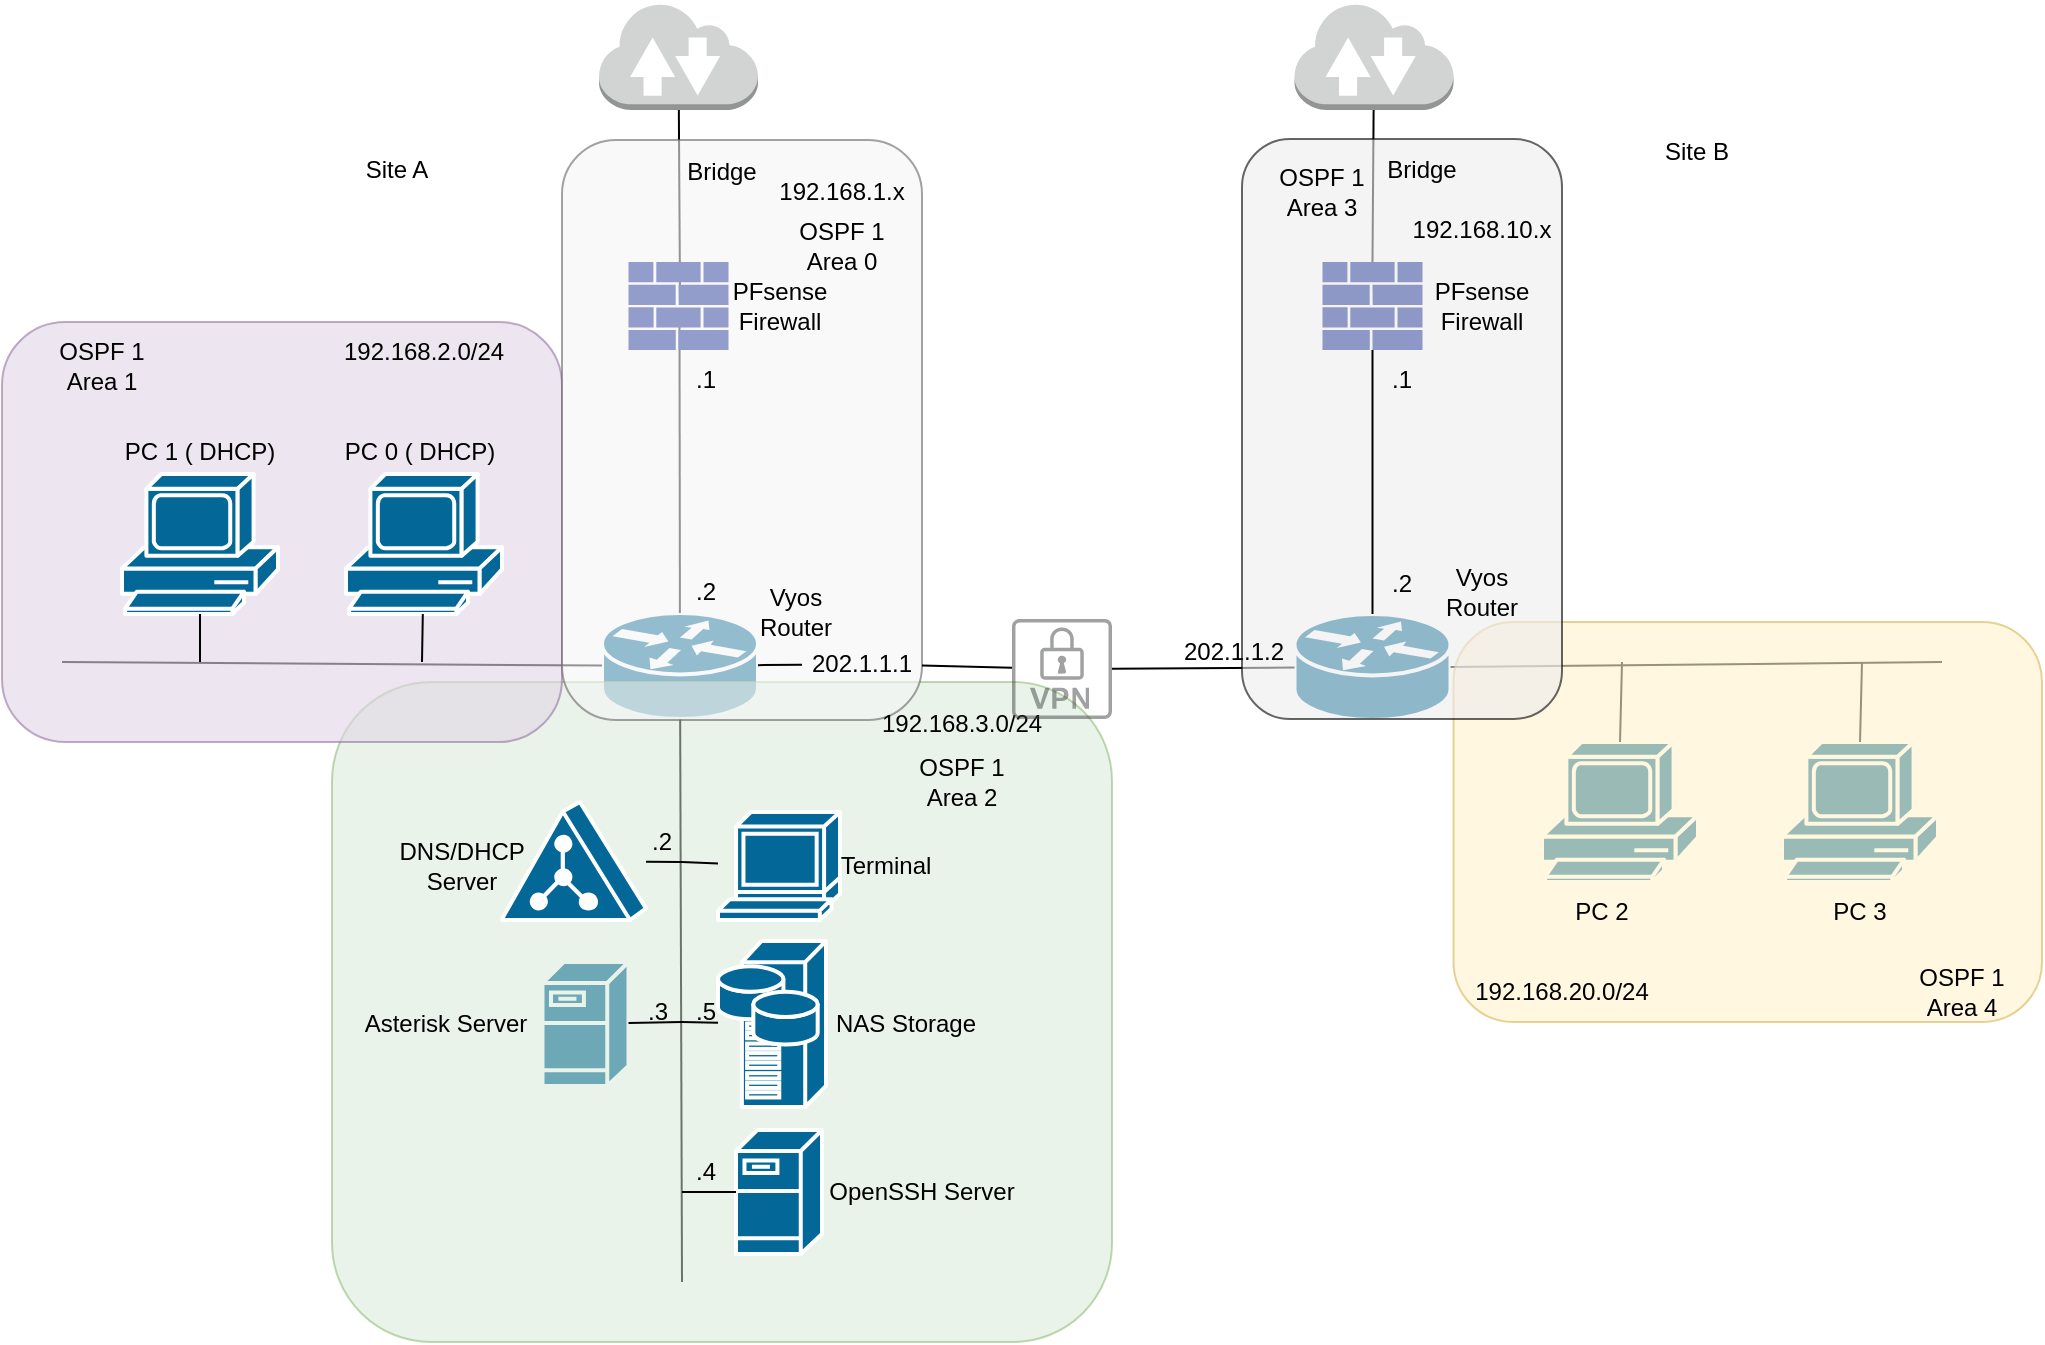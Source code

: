 <mxfile version="20.4.2" type="github">
  <diagram id="FbKItGeIctbUDUOzBeVz" name="Page-1">
    <mxGraphModel dx="1967" dy="1715" grid="1" gridSize="10" guides="1" tooltips="1" connect="1" arrows="1" fold="1" page="1" pageScale="1" pageWidth="850" pageHeight="1100" math="0" shadow="0">
      <root>
        <mxCell id="0" />
        <mxCell id="1" parent="0" />
        <mxCell id="5vOvow6yuVH0ytvlV-aj-1" value="" style="shape=mxgraph.cisco.routers.router;sketch=0;html=1;pointerEvents=1;dashed=0;fillColor=#036897;strokeColor=#ffffff;strokeWidth=2;verticalLabelPosition=bottom;verticalAlign=top;align=center;outlineConnect=0;" vertex="1" parent="1">
          <mxGeometry x="170" y="145.5" width="78" height="53" as="geometry" />
        </mxCell>
        <mxCell id="5vOvow6yuVH0ytvlV-aj-3" value="" style="endArrow=none;html=1;rounded=0;entryX=0.51;entryY=0.716;entryDx=0;entryDy=0;entryPerimeter=0;" edge="1" parent="1" source="5vOvow6yuVH0ytvlV-aj-1" target="5vOvow6yuVH0ytvlV-aj-26">
          <mxGeometry width="50" height="50" relative="1" as="geometry">
            <mxPoint x="400" y="330" as="sourcePoint" />
            <mxPoint x="155.963" y="17" as="targetPoint" />
          </mxGeometry>
        </mxCell>
        <mxCell id="5vOvow6yuVH0ytvlV-aj-4" value="" style="outlineConnect=0;dashed=0;verticalLabelPosition=bottom;verticalAlign=top;align=center;html=1;shape=mxgraph.aws3.internet_2;fillColor=#D2D3D3;gradientColor=none;" vertex="1" parent="1">
          <mxGeometry x="168.5" y="-160" width="79.5" height="54" as="geometry" />
        </mxCell>
        <mxCell id="5vOvow6yuVH0ytvlV-aj-5" value="" style="endArrow=none;html=1;rounded=0;exitX=0.515;exitY=0.341;exitDx=0;exitDy=0;exitPerimeter=0;" edge="1" parent="1" source="5vOvow6yuVH0ytvlV-aj-26" target="5vOvow6yuVH0ytvlV-aj-4">
          <mxGeometry width="50" height="50" relative="1" as="geometry">
            <mxPoint x="136.496" y="-29.029" as="sourcePoint" />
            <mxPoint x="450" y="80" as="targetPoint" />
          </mxGeometry>
        </mxCell>
        <mxCell id="5vOvow6yuVH0ytvlV-aj-11" value="" style="shape=mxgraph.cisco.routers.router;sketch=0;html=1;pointerEvents=1;dashed=0;fillColor=#036897;strokeColor=#ffffff;strokeWidth=2;verticalLabelPosition=bottom;verticalAlign=top;align=center;outlineConnect=0;" vertex="1" parent="1">
          <mxGeometry x="516.25" y="146" width="78" height="53" as="geometry" />
        </mxCell>
        <mxCell id="5vOvow6yuVH0ytvlV-aj-14" value="" style="outlineConnect=0;dashed=0;verticalLabelPosition=bottom;verticalAlign=top;align=center;html=1;shape=mxgraph.aws3.internet_2;fillColor=#D2D3D3;gradientColor=none;" vertex="1" parent="1">
          <mxGeometry x="516.25" y="-160" width="79.5" height="54" as="geometry" />
        </mxCell>
        <mxCell id="5vOvow6yuVH0ytvlV-aj-16" value="" style="endArrow=none;html=1;rounded=0;startArrow=none;" edge="1" parent="1" source="5vOvow6yuVH0ytvlV-aj-106" target="5vOvow6yuVH0ytvlV-aj-11">
          <mxGeometry width="50" height="50" relative="1" as="geometry">
            <mxPoint x="400" y="230" as="sourcePoint" />
            <mxPoint x="450" y="180" as="targetPoint" />
          </mxGeometry>
        </mxCell>
        <mxCell id="5vOvow6yuVH0ytvlV-aj-18" value="" style="shape=mxgraph.cisco.servers.fileserver;sketch=0;html=1;pointerEvents=1;dashed=0;fillColor=#036897;strokeColor=#ffffff;strokeWidth=2;verticalLabelPosition=bottom;verticalAlign=top;align=center;outlineConnect=0;" vertex="1" parent="1">
          <mxGeometry x="140.25" y="320" width="43" height="62" as="geometry" />
        </mxCell>
        <mxCell id="5vOvow6yuVH0ytvlV-aj-21" value="" style="endArrow=none;html=1;rounded=0;" edge="1" parent="1" target="5vOvow6yuVH0ytvlV-aj-1">
          <mxGeometry width="50" height="50" relative="1" as="geometry">
            <mxPoint x="-100" y="170" as="sourcePoint" />
            <mxPoint x="210" y="190" as="targetPoint" />
          </mxGeometry>
        </mxCell>
        <mxCell id="5vOvow6yuVH0ytvlV-aj-26" value="" style="sketch=0;aspect=fixed;pointerEvents=1;shadow=0;dashed=0;html=1;strokeColor=none;labelPosition=center;verticalLabelPosition=bottom;verticalAlign=top;align=center;fillColor=#00188D;shape=mxgraph.mscae.enterprise.firewall" vertex="1" parent="1">
          <mxGeometry x="183.25" y="-30" width="50" height="44" as="geometry" />
        </mxCell>
        <mxCell id="5vOvow6yuVH0ytvlV-aj-28" value="" style="endArrow=none;html=1;rounded=0;" edge="1" parent="1" target="5vOvow6yuVH0ytvlV-aj-1">
          <mxGeometry width="50" height="50" relative="1" as="geometry">
            <mxPoint x="210" y="480" as="sourcePoint" />
            <mxPoint x="410" y="110" as="targetPoint" />
          </mxGeometry>
        </mxCell>
        <mxCell id="5vOvow6yuVH0ytvlV-aj-30" value="" style="shape=mxgraph.cisco.computers_and_peripherals.pc;sketch=0;html=1;pointerEvents=1;dashed=0;fillColor=#036897;strokeColor=#ffffff;strokeWidth=2;verticalLabelPosition=bottom;verticalAlign=top;align=center;outlineConnect=0;" vertex="1" parent="1">
          <mxGeometry x="640" y="210" width="78" height="70" as="geometry" />
        </mxCell>
        <mxCell id="5vOvow6yuVH0ytvlV-aj-31" value="" style="sketch=0;aspect=fixed;pointerEvents=1;shadow=0;dashed=0;html=1;strokeColor=none;labelPosition=center;verticalLabelPosition=bottom;verticalAlign=top;align=center;fillColor=#00188D;shape=mxgraph.mscae.enterprise.firewall" vertex="1" parent="1">
          <mxGeometry x="530.252" y="-30" width="50" height="44" as="geometry" />
        </mxCell>
        <mxCell id="5vOvow6yuVH0ytvlV-aj-32" value="" style="endArrow=none;html=1;rounded=0;exitX=0.5;exitY=0;exitDx=0;exitDy=0;exitPerimeter=0;" edge="1" parent="1" source="5vOvow6yuVH0ytvlV-aj-31" target="5vOvow6yuVH0ytvlV-aj-14">
          <mxGeometry width="50" height="50" relative="1" as="geometry">
            <mxPoint x="360" y="160" as="sourcePoint" />
            <mxPoint x="410" y="110" as="targetPoint" />
          </mxGeometry>
        </mxCell>
        <mxCell id="5vOvow6yuVH0ytvlV-aj-33" value="" style="shape=mxgraph.cisco.computers_and_peripherals.pc;sketch=0;html=1;pointerEvents=1;dashed=0;fillColor=#036897;strokeColor=#ffffff;strokeWidth=2;verticalLabelPosition=bottom;verticalAlign=top;align=center;outlineConnect=0;" vertex="1" parent="1">
          <mxGeometry x="760" y="210" width="78" height="70" as="geometry" />
        </mxCell>
        <mxCell id="5vOvow6yuVH0ytvlV-aj-34" value="" style="endArrow=none;html=1;rounded=0;entryX=1;entryY=0.5;entryDx=0;entryDy=0;entryPerimeter=0;" edge="1" parent="1" target="5vOvow6yuVH0ytvlV-aj-11">
          <mxGeometry width="50" height="50" relative="1" as="geometry">
            <mxPoint x="840" y="170" as="sourcePoint" />
            <mxPoint x="410" y="110" as="targetPoint" />
          </mxGeometry>
        </mxCell>
        <mxCell id="5vOvow6yuVH0ytvlV-aj-35" value="" style="endArrow=none;html=1;rounded=0;entryX=0.5;entryY=0;entryDx=0;entryDy=0;entryPerimeter=0;" edge="1" parent="1" target="5vOvow6yuVH0ytvlV-aj-30">
          <mxGeometry width="50" height="50" relative="1" as="geometry">
            <mxPoint x="680" y="170" as="sourcePoint" />
            <mxPoint x="510" y="110" as="targetPoint" />
          </mxGeometry>
        </mxCell>
        <mxCell id="5vOvow6yuVH0ytvlV-aj-36" value="" style="endArrow=none;html=1;rounded=0;entryX=0.5;entryY=0;entryDx=0;entryDy=0;entryPerimeter=0;" edge="1" parent="1" target="5vOvow6yuVH0ytvlV-aj-33">
          <mxGeometry width="50" height="50" relative="1" as="geometry">
            <mxPoint x="800" y="170" as="sourcePoint" />
            <mxPoint x="510" y="310" as="targetPoint" />
          </mxGeometry>
        </mxCell>
        <mxCell id="5vOvow6yuVH0ytvlV-aj-37" value="" style="rounded=1;whiteSpace=wrap;html=1;opacity=50;fillColor=#d5e8d4;strokeColor=#82b366;" vertex="1" parent="1">
          <mxGeometry x="35" y="180" width="390" height="330" as="geometry" />
        </mxCell>
        <mxCell id="5vOvow6yuVH0ytvlV-aj-39" value="" style="rounded=1;whiteSpace=wrap;html=1;opacity=60;fillColor=#e1d5e7;strokeColor=#9673a6;" vertex="1" parent="1">
          <mxGeometry x="-130" width="280" height="210" as="geometry" />
        </mxCell>
        <mxCell id="5vOvow6yuVH0ytvlV-aj-42" value="" style="rounded=1;whiteSpace=wrap;html=1;opacity=60;fillColor=#f5f5f5;fontColor=#333333;strokeColor=#666666;" vertex="1" parent="1">
          <mxGeometry x="150" y="-91" width="180" height="290" as="geometry" />
        </mxCell>
        <mxCell id="5vOvow6yuVH0ytvlV-aj-46" value="" style="rounded=1;whiteSpace=wrap;html=1;opacity=60;fillColor=#fff2cc;strokeColor=#d6b656;" vertex="1" parent="1">
          <mxGeometry x="595.75" y="150" width="294.25" height="200" as="geometry" />
        </mxCell>
        <mxCell id="5vOvow6yuVH0ytvlV-aj-49" value="" style="shape=mxgraph.cisco.servers.directory_server;sketch=0;html=1;pointerEvents=1;dashed=0;fillColor=#036897;strokeColor=#ffffff;strokeWidth=2;verticalLabelPosition=bottom;verticalAlign=top;align=center;outlineConnect=0;" vertex="1" parent="1">
          <mxGeometry x="120" y="240" width="72" height="59" as="geometry" />
        </mxCell>
        <mxCell id="5vOvow6yuVH0ytvlV-aj-50" value="" style="shape=mxgraph.cisco.servers.fileserver;sketch=0;html=1;pointerEvents=1;dashed=0;fillColor=#036897;strokeColor=#ffffff;strokeWidth=2;verticalLabelPosition=bottom;verticalAlign=top;align=center;outlineConnect=0;" vertex="1" parent="1">
          <mxGeometry x="237" y="404" width="43" height="62" as="geometry" />
        </mxCell>
        <mxCell id="5vOvow6yuVH0ytvlV-aj-51" value="" style="shape=mxgraph.cisco.servers.storage_server;sketch=0;html=1;pointerEvents=1;dashed=0;fillColor=#036897;strokeColor=#ffffff;strokeWidth=2;verticalLabelPosition=bottom;verticalAlign=top;align=center;outlineConnect=0;" vertex="1" parent="1">
          <mxGeometry x="228" y="309.5" width="54" height="83" as="geometry" />
        </mxCell>
        <mxCell id="5vOvow6yuVH0ytvlV-aj-52" value="" style="shape=mxgraph.cisco.computers_and_peripherals.terminal;sketch=0;html=1;pointerEvents=1;dashed=0;fillColor=#036897;strokeColor=#ffffff;strokeWidth=2;verticalLabelPosition=bottom;verticalAlign=top;align=center;outlineConnect=0;" vertex="1" parent="1">
          <mxGeometry x="228" y="245" width="61" height="54" as="geometry" />
        </mxCell>
        <mxCell id="5vOvow6yuVH0ytvlV-aj-53" value="" style="endArrow=none;html=1;rounded=0;" edge="1" parent="1" target="5vOvow6yuVH0ytvlV-aj-49">
          <mxGeometry width="50" height="50" relative="1" as="geometry">
            <mxPoint x="210" y="270" as="sourcePoint" />
            <mxPoint x="130" y="200" as="targetPoint" />
          </mxGeometry>
        </mxCell>
        <mxCell id="5vOvow6yuVH0ytvlV-aj-54" value="" style="endArrow=none;html=1;rounded=0;" edge="1" parent="1" target="5vOvow6yuVH0ytvlV-aj-18">
          <mxGeometry width="50" height="50" relative="1" as="geometry">
            <mxPoint x="210" y="350" as="sourcePoint" />
            <mxPoint x="130" y="300" as="targetPoint" />
          </mxGeometry>
        </mxCell>
        <mxCell id="5vOvow6yuVH0ytvlV-aj-56" value="" style="endArrow=none;html=1;rounded=0;" edge="1" parent="1" source="5vOvow6yuVH0ytvlV-aj-52">
          <mxGeometry width="50" height="50" relative="1" as="geometry">
            <mxPoint x="80" y="350" as="sourcePoint" />
            <mxPoint x="210" y="270" as="targetPoint" />
          </mxGeometry>
        </mxCell>
        <mxCell id="5vOvow6yuVH0ytvlV-aj-57" value="" style="endArrow=none;html=1;rounded=0;" edge="1" parent="1" target="5vOvow6yuVH0ytvlV-aj-51">
          <mxGeometry width="50" height="50" relative="1" as="geometry">
            <mxPoint x="210" y="350" as="sourcePoint" />
            <mxPoint x="130" y="300" as="targetPoint" />
          </mxGeometry>
        </mxCell>
        <mxCell id="5vOvow6yuVH0ytvlV-aj-58" value="" style="endArrow=none;html=1;rounded=0;" edge="1" parent="1" target="5vOvow6yuVH0ytvlV-aj-50">
          <mxGeometry width="50" height="50" relative="1" as="geometry">
            <mxPoint x="210" y="435" as="sourcePoint" />
            <mxPoint x="130" y="300" as="targetPoint" />
          </mxGeometry>
        </mxCell>
        <mxCell id="5vOvow6yuVH0ytvlV-aj-59" value="" style="shape=mxgraph.cisco.computers_and_peripherals.pc;sketch=0;html=1;pointerEvents=1;dashed=0;fillColor=#036897;strokeColor=#ffffff;strokeWidth=2;verticalLabelPosition=bottom;verticalAlign=top;align=center;outlineConnect=0;" vertex="1" parent="1">
          <mxGeometry x="42" y="76" width="78" height="70" as="geometry" />
        </mxCell>
        <mxCell id="5vOvow6yuVH0ytvlV-aj-60" value="" style="shape=mxgraph.cisco.computers_and_peripherals.pc;sketch=0;html=1;pointerEvents=1;dashed=0;fillColor=#036897;strokeColor=#ffffff;strokeWidth=2;verticalLabelPosition=bottom;verticalAlign=top;align=center;outlineConnect=0;" vertex="1" parent="1">
          <mxGeometry x="-70" y="76" width="78" height="70" as="geometry" />
        </mxCell>
        <mxCell id="5vOvow6yuVH0ytvlV-aj-62" value="" style="endArrow=none;html=1;rounded=0;" edge="1" parent="1" target="5vOvow6yuVH0ytvlV-aj-59">
          <mxGeometry width="50" height="50" relative="1" as="geometry">
            <mxPoint x="80" y="170" as="sourcePoint" />
            <mxPoint x="40" y="310" as="targetPoint" />
          </mxGeometry>
        </mxCell>
        <mxCell id="5vOvow6yuVH0ytvlV-aj-63" value="" style="endArrow=none;html=1;rounded=0;" edge="1" parent="1" target="5vOvow6yuVH0ytvlV-aj-60">
          <mxGeometry width="50" height="50" relative="1" as="geometry">
            <mxPoint x="-31" y="170" as="sourcePoint" />
            <mxPoint x="40" y="310" as="targetPoint" />
          </mxGeometry>
        </mxCell>
        <mxCell id="5vOvow6yuVH0ytvlV-aj-64" value="192.168.1.x" style="text;html=1;strokeColor=none;fillColor=none;align=center;verticalAlign=middle;whiteSpace=wrap;rounded=0;" vertex="1" parent="1">
          <mxGeometry x="260" y="-80" width="60" height="30" as="geometry" />
        </mxCell>
        <mxCell id="5vOvow6yuVH0ytvlV-aj-66" value="PFsense Firewall" style="text;html=1;strokeColor=none;fillColor=none;align=center;verticalAlign=middle;whiteSpace=wrap;rounded=0;" vertex="1" parent="1">
          <mxGeometry x="229" y="-23" width="60" height="30" as="geometry" />
        </mxCell>
        <mxCell id="5vOvow6yuVH0ytvlV-aj-67" value="Bridge" style="text;html=1;strokeColor=none;fillColor=none;align=center;verticalAlign=middle;whiteSpace=wrap;rounded=0;" vertex="1" parent="1">
          <mxGeometry x="200" y="-90" width="60" height="30" as="geometry" />
        </mxCell>
        <mxCell id="5vOvow6yuVH0ytvlV-aj-43" value="" style="rounded=1;whiteSpace=wrap;html=1;opacity=60;fillColor=#EDEDED;" vertex="1" parent="1">
          <mxGeometry x="490" y="-91.5" width="160" height="290" as="geometry" />
        </mxCell>
        <mxCell id="5vOvow6yuVH0ytvlV-aj-69" value="PFsense Firewall" style="text;html=1;strokeColor=none;fillColor=none;align=center;verticalAlign=middle;whiteSpace=wrap;rounded=0;" vertex="1" parent="1">
          <mxGeometry x="580" y="-23" width="60" height="30" as="geometry" />
        </mxCell>
        <mxCell id="5vOvow6yuVH0ytvlV-aj-73" value="" style="endArrow=none;html=1;rounded=0;entryX=0.5;entryY=1;entryDx=0;entryDy=0;entryPerimeter=0;" edge="1" parent="1" source="5vOvow6yuVH0ytvlV-aj-11" target="5vOvow6yuVH0ytvlV-aj-31">
          <mxGeometry width="50" height="50" relative="1" as="geometry">
            <mxPoint x="370" y="200" as="sourcePoint" />
            <mxPoint x="560" y="-17" as="targetPoint" />
          </mxGeometry>
        </mxCell>
        <mxCell id="5vOvow6yuVH0ytvlV-aj-75" value="192.168.10.x" style="text;html=1;strokeColor=none;fillColor=none;align=center;verticalAlign=middle;whiteSpace=wrap;rounded=0;" vertex="1" parent="1">
          <mxGeometry x="580" y="-61.5" width="60" height="30" as="geometry" />
        </mxCell>
        <mxCell id="5vOvow6yuVH0ytvlV-aj-76" value="OSPF 1&lt;br&gt;Area 0" style="text;html=1;strokeColor=none;fillColor=none;align=center;verticalAlign=middle;whiteSpace=wrap;rounded=0;" vertex="1" parent="1">
          <mxGeometry x="260" y="-53" width="60" height="30" as="geometry" />
        </mxCell>
        <mxCell id="5vOvow6yuVH0ytvlV-aj-78" value="OSPF 1&lt;br&gt;Area 1" style="text;html=1;strokeColor=none;fillColor=none;align=center;verticalAlign=middle;whiteSpace=wrap;rounded=0;" vertex="1" parent="1">
          <mxGeometry x="-110" y="7" width="60" height="30" as="geometry" />
        </mxCell>
        <mxCell id="5vOvow6yuVH0ytvlV-aj-79" value="OSPF 1&lt;br&gt;Area 2" style="text;html=1;strokeColor=none;fillColor=none;align=center;verticalAlign=middle;whiteSpace=wrap;rounded=0;" vertex="1" parent="1">
          <mxGeometry x="320" y="215" width="60" height="30" as="geometry" />
        </mxCell>
        <mxCell id="5vOvow6yuVH0ytvlV-aj-80" value="OSPF 1&lt;br&gt;Area 3" style="text;html=1;strokeColor=none;fillColor=none;align=center;verticalAlign=middle;whiteSpace=wrap;rounded=0;" vertex="1" parent="1">
          <mxGeometry x="500" y="-80" width="60" height="30" as="geometry" />
        </mxCell>
        <mxCell id="5vOvow6yuVH0ytvlV-aj-81" value="OSPF 1&lt;br&gt;Area 4" style="text;html=1;strokeColor=none;fillColor=none;align=center;verticalAlign=middle;whiteSpace=wrap;rounded=0;" vertex="1" parent="1">
          <mxGeometry x="820" y="320" width="60" height="30" as="geometry" />
        </mxCell>
        <mxCell id="5vOvow6yuVH0ytvlV-aj-82" value="Vyos Router" style="text;html=1;strokeColor=none;fillColor=none;align=center;verticalAlign=middle;whiteSpace=wrap;rounded=0;" vertex="1" parent="1">
          <mxGeometry x="237" y="130" width="60" height="30" as="geometry" />
        </mxCell>
        <mxCell id="5vOvow6yuVH0ytvlV-aj-83" value="Vyos Router" style="text;html=1;strokeColor=none;fillColor=none;align=center;verticalAlign=middle;whiteSpace=wrap;rounded=0;" vertex="1" parent="1">
          <mxGeometry x="580.25" y="120" width="60" height="30" as="geometry" />
        </mxCell>
        <mxCell id="5vOvow6yuVH0ytvlV-aj-84" value="Bridge" style="text;html=1;strokeColor=none;fillColor=none;align=center;verticalAlign=middle;whiteSpace=wrap;rounded=0;" vertex="1" parent="1">
          <mxGeometry x="550" y="-91.5" width="60" height="30" as="geometry" />
        </mxCell>
        <mxCell id="5vOvow6yuVH0ytvlV-aj-85" value=".1" style="text;html=1;strokeColor=none;fillColor=none;align=center;verticalAlign=middle;whiteSpace=wrap;rounded=0;opacity=50;" vertex="1" parent="1">
          <mxGeometry x="192" y="14" width="60" height="30" as="geometry" />
        </mxCell>
        <mxCell id="5vOvow6yuVH0ytvlV-aj-86" value=".2" style="text;html=1;strokeColor=none;fillColor=none;align=center;verticalAlign=middle;whiteSpace=wrap;rounded=0;opacity=50;" vertex="1" parent="1">
          <mxGeometry x="192" y="120" width="60" height="30" as="geometry" />
        </mxCell>
        <mxCell id="5vOvow6yuVH0ytvlV-aj-87" value="192.168.2.0/24" style="text;html=1;strokeColor=none;fillColor=none;align=center;verticalAlign=middle;whiteSpace=wrap;rounded=0;opacity=50;" vertex="1" parent="1">
          <mxGeometry x="51" width="60" height="30" as="geometry" />
        </mxCell>
        <mxCell id="5vOvow6yuVH0ytvlV-aj-89" value="192.168.3.0/24" style="text;html=1;strokeColor=none;fillColor=none;align=center;verticalAlign=middle;whiteSpace=wrap;rounded=0;opacity=50;" vertex="1" parent="1">
          <mxGeometry x="320" y="186" width="60" height="30" as="geometry" />
        </mxCell>
        <mxCell id="5vOvow6yuVH0ytvlV-aj-90" value="Site A" style="text;html=1;strokeColor=none;fillColor=none;align=center;verticalAlign=middle;whiteSpace=wrap;rounded=0;opacity=50;" vertex="1" parent="1">
          <mxGeometry x="30" y="-91.5" width="75" height="30" as="geometry" />
        </mxCell>
        <mxCell id="5vOvow6yuVH0ytvlV-aj-91" value="Site B" style="text;html=1;strokeColor=none;fillColor=none;align=center;verticalAlign=middle;whiteSpace=wrap;rounded=0;opacity=50;" vertex="1" parent="1">
          <mxGeometry x="680" y="-100" width="75" height="30" as="geometry" />
        </mxCell>
        <mxCell id="5vOvow6yuVH0ytvlV-aj-93" value="DNS/DHCP Server" style="text;html=1;strokeColor=none;fillColor=none;align=center;verticalAlign=middle;whiteSpace=wrap;rounded=0;opacity=50;" vertex="1" parent="1">
          <mxGeometry x="70" y="257" width="60" height="30" as="geometry" />
        </mxCell>
        <mxCell id="5vOvow6yuVH0ytvlV-aj-94" value="Terminal" style="text;html=1;strokeColor=none;fillColor=none;align=center;verticalAlign=middle;whiteSpace=wrap;rounded=0;opacity=50;" vertex="1" parent="1">
          <mxGeometry x="282" y="257" width="60" height="30" as="geometry" />
        </mxCell>
        <mxCell id="5vOvow6yuVH0ytvlV-aj-95" value=".1" style="text;html=1;strokeColor=none;fillColor=none;align=center;verticalAlign=middle;whiteSpace=wrap;rounded=0;opacity=50;" vertex="1" parent="1">
          <mxGeometry x="540" y="14" width="60" height="30" as="geometry" />
        </mxCell>
        <mxCell id="5vOvow6yuVH0ytvlV-aj-97" value=".2" style="text;html=1;strokeColor=none;fillColor=none;align=center;verticalAlign=middle;whiteSpace=wrap;rounded=0;opacity=50;" vertex="1" parent="1">
          <mxGeometry x="540" y="115.5" width="60" height="30" as="geometry" />
        </mxCell>
        <mxCell id="5vOvow6yuVH0ytvlV-aj-98" value="192.168.20.0/24" style="text;html=1;strokeColor=none;fillColor=none;align=center;verticalAlign=middle;whiteSpace=wrap;rounded=0;" vertex="1" parent="1">
          <mxGeometry x="620" y="320" width="60" height="30" as="geometry" />
        </mxCell>
        <mxCell id="5vOvow6yuVH0ytvlV-aj-99" value="Asterisk Server" style="text;html=1;strokeColor=none;fillColor=none;align=center;verticalAlign=middle;whiteSpace=wrap;rounded=0;opacity=50;" vertex="1" parent="1">
          <mxGeometry x="42" y="336" width="100" height="30" as="geometry" />
        </mxCell>
        <mxCell id="5vOvow6yuVH0ytvlV-aj-100" value="NAS Storage" style="text;html=1;strokeColor=none;fillColor=none;align=center;verticalAlign=middle;whiteSpace=wrap;rounded=0;opacity=50;" vertex="1" parent="1">
          <mxGeometry x="282" y="336" width="80" height="30" as="geometry" />
        </mxCell>
        <mxCell id="5vOvow6yuVH0ytvlV-aj-101" value="OpenSSH Server" style="text;html=1;strokeColor=none;fillColor=none;align=center;verticalAlign=middle;whiteSpace=wrap;rounded=0;opacity=50;" vertex="1" parent="1">
          <mxGeometry x="280" y="420" width="100" height="30" as="geometry" />
        </mxCell>
        <mxCell id="5vOvow6yuVH0ytvlV-aj-102" value="PC 0 ( DHCP)" style="text;html=1;strokeColor=none;fillColor=none;align=center;verticalAlign=middle;whiteSpace=wrap;rounded=0;opacity=50;" vertex="1" parent="1">
          <mxGeometry x="35" y="50" width="88" height="30" as="geometry" />
        </mxCell>
        <mxCell id="5vOvow6yuVH0ytvlV-aj-103" value="PC 2" style="text;html=1;strokeColor=none;fillColor=none;align=center;verticalAlign=middle;whiteSpace=wrap;rounded=0;opacity=50;" vertex="1" parent="1">
          <mxGeometry x="640.25" y="279.5" width="60" height="30" as="geometry" />
        </mxCell>
        <mxCell id="5vOvow6yuVH0ytvlV-aj-104" value="PC 1 ( DHCP)" style="text;html=1;strokeColor=none;fillColor=none;align=center;verticalAlign=middle;whiteSpace=wrap;rounded=0;opacity=50;" vertex="1" parent="1">
          <mxGeometry x="-75" y="50" width="88" height="30" as="geometry" />
        </mxCell>
        <mxCell id="5vOvow6yuVH0ytvlV-aj-106" value="" style="sketch=0;pointerEvents=1;shadow=0;dashed=0;html=1;strokeColor=none;fillColor=#434445;aspect=fixed;labelPosition=center;verticalLabelPosition=bottom;verticalAlign=top;align=center;outlineConnect=0;shape=mxgraph.vvd.vpn;opacity=50;" vertex="1" parent="1">
          <mxGeometry x="375" y="148.5" width="50" height="50" as="geometry" />
        </mxCell>
        <mxCell id="5vOvow6yuVH0ytvlV-aj-107" value="" style="endArrow=none;html=1;rounded=0;startArrow=none;" edge="1" parent="1" source="5vOvow6yuVH0ytvlV-aj-109" target="5vOvow6yuVH0ytvlV-aj-106">
          <mxGeometry width="50" height="50" relative="1" as="geometry">
            <mxPoint x="248" y="172.056" as="sourcePoint" />
            <mxPoint x="516.25" y="172.444" as="targetPoint" />
          </mxGeometry>
        </mxCell>
        <mxCell id="5vOvow6yuVH0ytvlV-aj-108" value="PC 3" style="text;html=1;strokeColor=none;fillColor=none;align=center;verticalAlign=middle;whiteSpace=wrap;rounded=0;opacity=50;" vertex="1" parent="1">
          <mxGeometry x="769" y="280" width="60" height="30" as="geometry" />
        </mxCell>
        <mxCell id="5vOvow6yuVH0ytvlV-aj-109" value="202.1.1.1" style="text;html=1;strokeColor=none;fillColor=none;align=center;verticalAlign=middle;whiteSpace=wrap;rounded=0;opacity=50;" vertex="1" parent="1">
          <mxGeometry x="270" y="156" width="60" height="30" as="geometry" />
        </mxCell>
        <mxCell id="5vOvow6yuVH0ytvlV-aj-110" value="" style="endArrow=none;html=1;rounded=0;" edge="1" parent="1" source="5vOvow6yuVH0ytvlV-aj-1" target="5vOvow6yuVH0ytvlV-aj-109">
          <mxGeometry width="50" height="50" relative="1" as="geometry">
            <mxPoint x="248" y="172.306" as="sourcePoint" />
            <mxPoint x="375" y="173.304" as="targetPoint" />
          </mxGeometry>
        </mxCell>
        <mxCell id="5vOvow6yuVH0ytvlV-aj-111" value="202.1.1.2" style="text;html=1;strokeColor=none;fillColor=none;align=center;verticalAlign=middle;whiteSpace=wrap;rounded=0;opacity=50;" vertex="1" parent="1">
          <mxGeometry x="456.25" y="150" width="60" height="30" as="geometry" />
        </mxCell>
        <mxCell id="5vOvow6yuVH0ytvlV-aj-112" value=".2" style="text;html=1;strokeColor=none;fillColor=none;align=center;verticalAlign=middle;whiteSpace=wrap;rounded=0;opacity=50;" vertex="1" parent="1">
          <mxGeometry x="170" y="245" width="60" height="30" as="geometry" />
        </mxCell>
        <mxCell id="5vOvow6yuVH0ytvlV-aj-113" value=".3" style="text;html=1;strokeColor=none;fillColor=none;align=center;verticalAlign=middle;whiteSpace=wrap;rounded=0;opacity=50;" vertex="1" parent="1">
          <mxGeometry x="168" y="330" width="60" height="30" as="geometry" />
        </mxCell>
        <mxCell id="5vOvow6yuVH0ytvlV-aj-114" value=".4" style="text;html=1;strokeColor=none;fillColor=none;align=center;verticalAlign=middle;whiteSpace=wrap;rounded=0;opacity=50;" vertex="1" parent="1">
          <mxGeometry x="192" y="410" width="60" height="30" as="geometry" />
        </mxCell>
        <mxCell id="5vOvow6yuVH0ytvlV-aj-115" value=".5" style="text;html=1;strokeColor=none;fillColor=none;align=center;verticalAlign=middle;whiteSpace=wrap;rounded=0;opacity=50;" vertex="1" parent="1">
          <mxGeometry x="192" y="330" width="60" height="30" as="geometry" />
        </mxCell>
      </root>
    </mxGraphModel>
  </diagram>
</mxfile>

